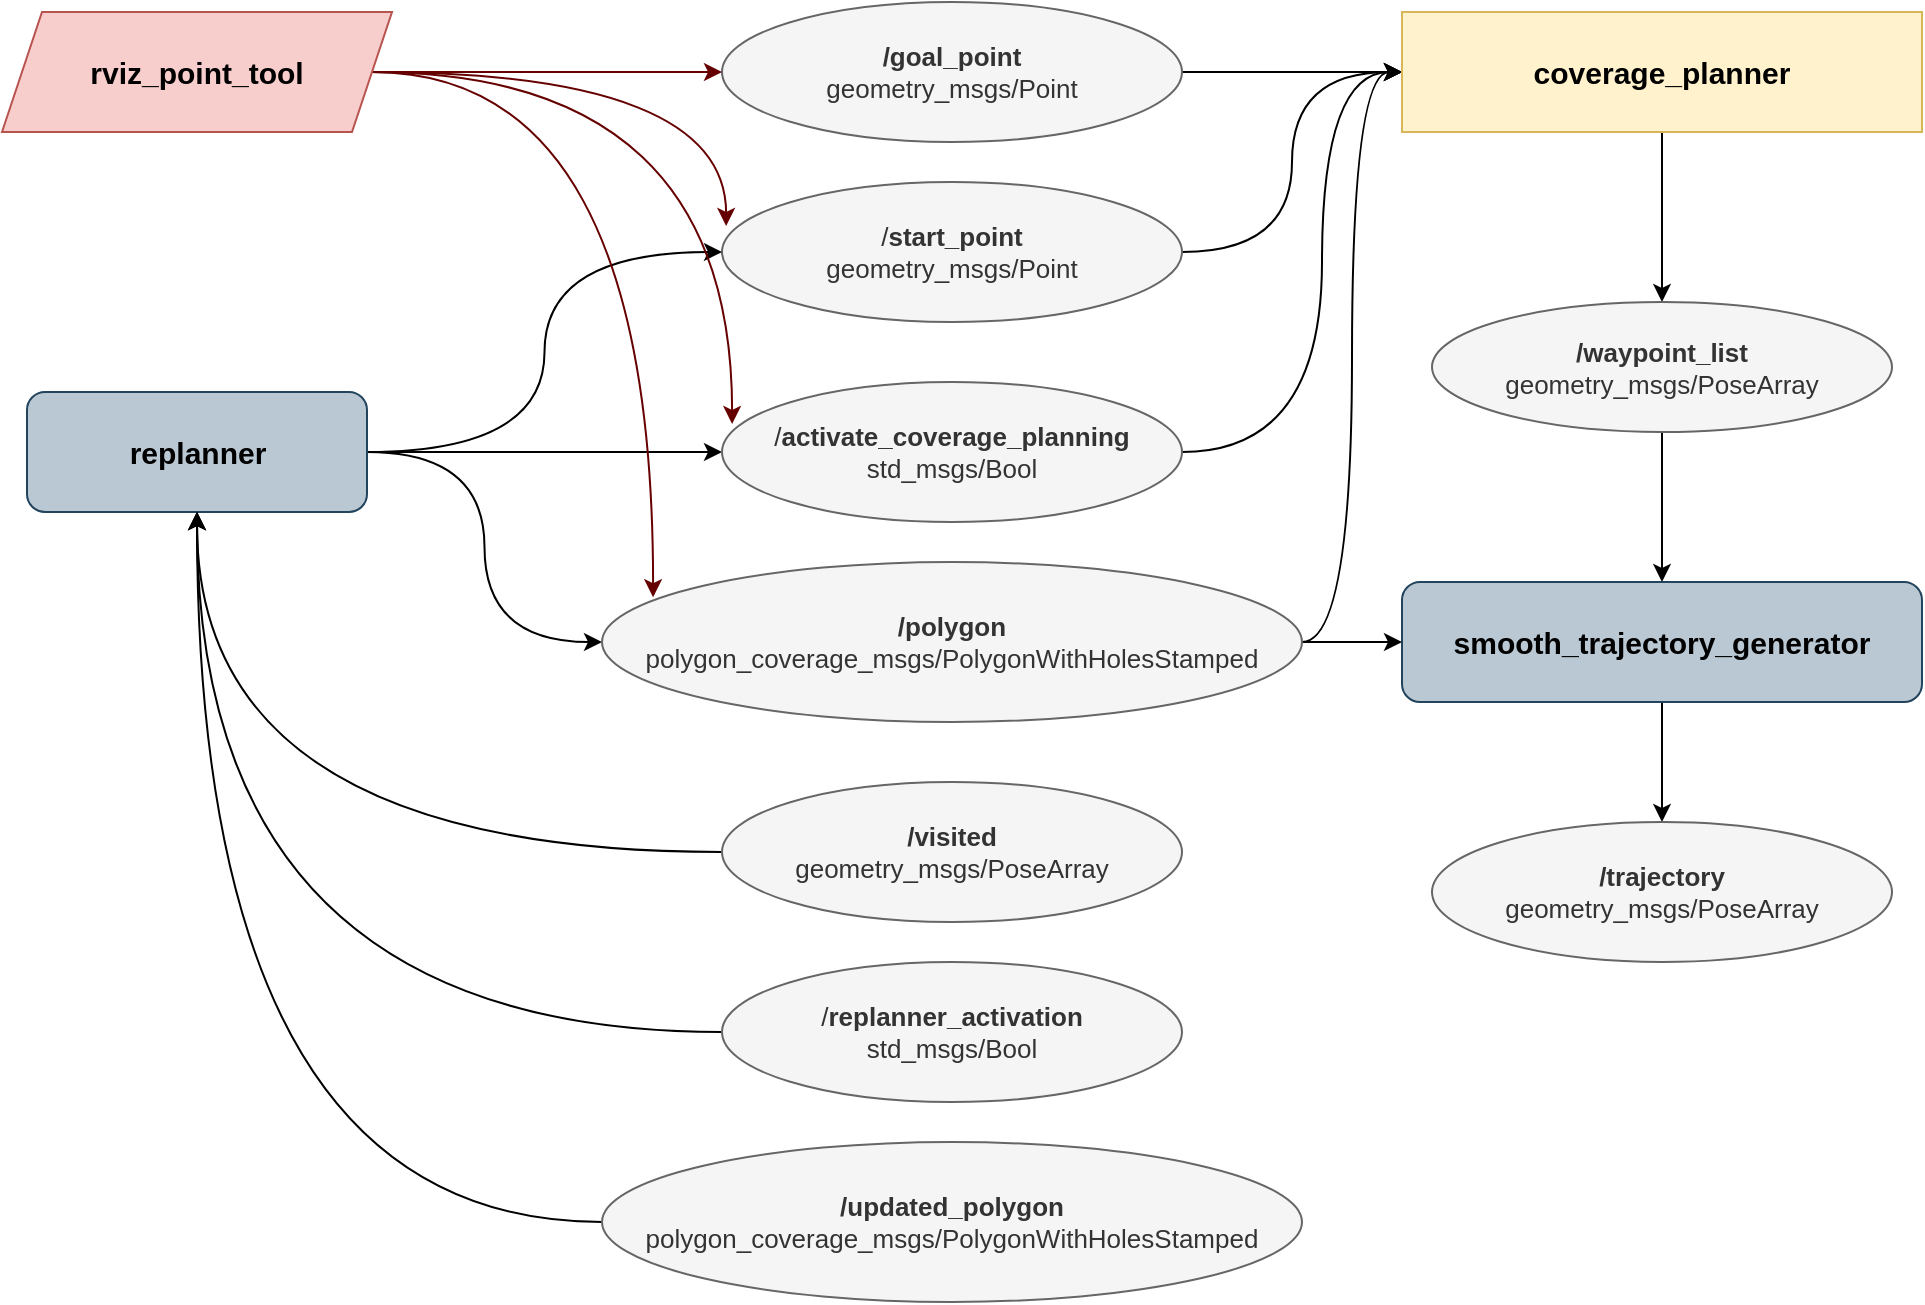 <mxfile version="21.3.7" type="device">
  <diagram name="Page-1" id="Lbyp8ivZwAoF35ZBQ6Mc">
    <mxGraphModel dx="1985" dy="1763" grid="1" gridSize="10" guides="1" tooltips="1" connect="1" arrows="1" fold="1" page="1" pageScale="1" pageWidth="850" pageHeight="1100" math="0" shadow="0">
      <root>
        <mxCell id="0" />
        <mxCell id="1" parent="0" />
        <mxCell id="r6mf9lwoFU5cMwTbuBvN-42" style="edgeStyle=orthogonalEdgeStyle;rounded=0;orthogonalLoop=1;jettySize=auto;html=1;exitX=1;exitY=0.5;exitDx=0;exitDy=0;entryX=0;entryY=0.5;entryDx=0;entryDy=0;curved=1;" edge="1" parent="1" source="r6mf9lwoFU5cMwTbuBvN-1" target="r6mf9lwoFU5cMwTbuBvN-40">
          <mxGeometry relative="1" as="geometry" />
        </mxCell>
        <mxCell id="r6mf9lwoFU5cMwTbuBvN-1" value="&lt;div style=&quot;font-size: 13px;&quot;&gt;/&lt;b style=&quot;font-size: 13px;&quot;&gt;start_point&lt;/b&gt;&lt;/div&gt;geometry_msgs/Point" style="ellipse;whiteSpace=wrap;html=1;fontSize=13;fillColor=#f5f5f5;strokeColor=#666666;fontColor=#333333;" vertex="1" parent="1">
          <mxGeometry x="230" y="20" width="230" height="70" as="geometry" />
        </mxCell>
        <mxCell id="r6mf9lwoFU5cMwTbuBvN-22" style="edgeStyle=orthogonalEdgeStyle;rounded=0;orthogonalLoop=1;jettySize=auto;html=1;exitX=1;exitY=0.5;exitDx=0;exitDy=0;entryX=0;entryY=0.5;entryDx=0;entryDy=0;curved=1;" edge="1" parent="1" source="r6mf9lwoFU5cMwTbuBvN-2" target="r6mf9lwoFU5cMwTbuBvN-10">
          <mxGeometry relative="1" as="geometry" />
        </mxCell>
        <mxCell id="r6mf9lwoFU5cMwTbuBvN-23" style="edgeStyle=orthogonalEdgeStyle;rounded=0;orthogonalLoop=1;jettySize=auto;html=1;exitX=1;exitY=0.5;exitDx=0;exitDy=0;entryX=0;entryY=0.5;entryDx=0;entryDy=0;curved=1;" edge="1" parent="1" source="r6mf9lwoFU5cMwTbuBvN-2" target="r6mf9lwoFU5cMwTbuBvN-9">
          <mxGeometry relative="1" as="geometry">
            <Array as="points">
              <mxPoint x="230" y="155" />
            </Array>
          </mxGeometry>
        </mxCell>
        <mxCell id="r6mf9lwoFU5cMwTbuBvN-25" style="edgeStyle=orthogonalEdgeStyle;rounded=0;orthogonalLoop=1;jettySize=auto;html=1;exitX=1;exitY=0.5;exitDx=0;exitDy=0;entryX=0;entryY=0.5;entryDx=0;entryDy=0;curved=1;" edge="1" parent="1" source="r6mf9lwoFU5cMwTbuBvN-2" target="r6mf9lwoFU5cMwTbuBvN-1">
          <mxGeometry relative="1" as="geometry" />
        </mxCell>
        <mxCell id="r6mf9lwoFU5cMwTbuBvN-2" value="&lt;div style=&quot;font-size: 15px;&quot;&gt;replanner&lt;/div&gt;" style="rounded=1;whiteSpace=wrap;html=1;fontSize=15;fontStyle=1;fillColor=#bac8d3;strokeColor=#23445d;" vertex="1" parent="1">
          <mxGeometry x="-117.5" y="125" width="170" height="60" as="geometry" />
        </mxCell>
        <mxCell id="r6mf9lwoFU5cMwTbuBvN-37" style="edgeStyle=orthogonalEdgeStyle;rounded=0;orthogonalLoop=1;jettySize=auto;html=1;exitX=0.5;exitY=1;exitDx=0;exitDy=0;entryX=0.5;entryY=0;entryDx=0;entryDy=0;" edge="1" parent="1" source="r6mf9lwoFU5cMwTbuBvN-4" target="r6mf9lwoFU5cMwTbuBvN-13">
          <mxGeometry relative="1" as="geometry" />
        </mxCell>
        <mxCell id="r6mf9lwoFU5cMwTbuBvN-4" value="&lt;div style=&quot;font-size: 15px;&quot;&gt;smooth_trajectory_generator&lt;/div&gt;" style="rounded=1;whiteSpace=wrap;html=1;fontSize=15;fontStyle=1;fillColor=#bac8d3;strokeColor=#23445d;" vertex="1" parent="1">
          <mxGeometry x="570" y="220" width="260" height="60" as="geometry" />
        </mxCell>
        <mxCell id="r6mf9lwoFU5cMwTbuBvN-35" style="edgeStyle=orthogonalEdgeStyle;rounded=0;orthogonalLoop=1;jettySize=auto;html=1;exitX=0.5;exitY=1;exitDx=0;exitDy=0;entryX=0.5;entryY=0;entryDx=0;entryDy=0;" edge="1" parent="1" source="r6mf9lwoFU5cMwTbuBvN-40" target="r6mf9lwoFU5cMwTbuBvN-12">
          <mxGeometry relative="1" as="geometry">
            <mxPoint x="700" y="-5" as="sourcePoint" />
          </mxGeometry>
        </mxCell>
        <mxCell id="r6mf9lwoFU5cMwTbuBvN-43" style="edgeStyle=orthogonalEdgeStyle;rounded=0;orthogonalLoop=1;jettySize=auto;html=1;exitX=1;exitY=0.5;exitDx=0;exitDy=0;" edge="1" parent="1" source="r6mf9lwoFU5cMwTbuBvN-8" target="r6mf9lwoFU5cMwTbuBvN-40">
          <mxGeometry relative="1" as="geometry" />
        </mxCell>
        <mxCell id="r6mf9lwoFU5cMwTbuBvN-8" value="&lt;div style=&quot;font-size: 13px;&quot;&gt;&lt;b style=&quot;font-size: 13px;&quot;&gt;/goal_point&lt;/b&gt;&lt;/div&gt;geometry_msgs/Point" style="ellipse;whiteSpace=wrap;html=1;fontSize=13;fillColor=#f5f5f5;strokeColor=#666666;fontColor=#333333;" vertex="1" parent="1">
          <mxGeometry x="230" y="-70" width="230" height="70" as="geometry" />
        </mxCell>
        <mxCell id="r6mf9lwoFU5cMwTbuBvN-33" style="edgeStyle=orthogonalEdgeStyle;rounded=0;orthogonalLoop=1;jettySize=auto;html=1;exitX=1;exitY=0.5;exitDx=0;exitDy=0;entryX=0;entryY=0.5;entryDx=0;entryDy=0;curved=1;" edge="1" parent="1" source="r6mf9lwoFU5cMwTbuBvN-9" target="r6mf9lwoFU5cMwTbuBvN-40">
          <mxGeometry relative="1" as="geometry">
            <mxPoint x="570" y="-35" as="targetPoint" />
            <Array as="points">
              <mxPoint x="530" y="155" />
              <mxPoint x="530" y="-35" />
            </Array>
          </mxGeometry>
        </mxCell>
        <mxCell id="r6mf9lwoFU5cMwTbuBvN-9" value="&lt;div style=&quot;font-size: 13px;&quot;&gt;/&lt;b style=&quot;font-size: 13px;&quot;&gt;activate_coverage_planning&lt;/b&gt;&lt;/div&gt;std_msgs/Bool" style="ellipse;whiteSpace=wrap;html=1;fontSize=13;fillColor=#f5f5f5;strokeColor=#666666;fontColor=#333333;" vertex="1" parent="1">
          <mxGeometry x="230" y="120" width="230" height="70" as="geometry" />
        </mxCell>
        <mxCell id="r6mf9lwoFU5cMwTbuBvN-34" style="edgeStyle=orthogonalEdgeStyle;rounded=0;orthogonalLoop=1;jettySize=auto;html=1;exitX=1;exitY=0.5;exitDx=0;exitDy=0;entryX=0;entryY=0.5;entryDx=0;entryDy=0;curved=1;" edge="1" parent="1" source="r6mf9lwoFU5cMwTbuBvN-10" target="r6mf9lwoFU5cMwTbuBvN-40">
          <mxGeometry relative="1" as="geometry">
            <mxPoint x="570" y="-35" as="targetPoint" />
          </mxGeometry>
        </mxCell>
        <mxCell id="r6mf9lwoFU5cMwTbuBvN-39" style="edgeStyle=orthogonalEdgeStyle;rounded=0;orthogonalLoop=1;jettySize=auto;html=1;exitX=1;exitY=0.5;exitDx=0;exitDy=0;entryX=0;entryY=0.5;entryDx=0;entryDy=0;curved=1;" edge="1" parent="1" source="r6mf9lwoFU5cMwTbuBvN-10" target="r6mf9lwoFU5cMwTbuBvN-4">
          <mxGeometry relative="1" as="geometry" />
        </mxCell>
        <mxCell id="r6mf9lwoFU5cMwTbuBvN-10" value="&lt;b style=&quot;font-size: 13px;&quot;&gt;/polygon&lt;/b&gt;&lt;br style=&quot;font-size: 13px;&quot;&gt;&lt;div style=&quot;font-size: 13px;&quot;&gt;polygon_coverage_msgs/PolygonWithHolesStamped&lt;/div&gt;" style="ellipse;whiteSpace=wrap;html=1;fontSize=13;fillColor=#f5f5f5;strokeColor=#666666;fontColor=#333333;" vertex="1" parent="1">
          <mxGeometry x="170" y="210" width="350" height="80" as="geometry" />
        </mxCell>
        <mxCell id="r6mf9lwoFU5cMwTbuBvN-36" style="edgeStyle=orthogonalEdgeStyle;rounded=0;orthogonalLoop=1;jettySize=auto;html=1;exitX=0.5;exitY=1;exitDx=0;exitDy=0;entryX=0.5;entryY=0;entryDx=0;entryDy=0;" edge="1" parent="1" source="r6mf9lwoFU5cMwTbuBvN-12" target="r6mf9lwoFU5cMwTbuBvN-4">
          <mxGeometry relative="1" as="geometry" />
        </mxCell>
        <mxCell id="r6mf9lwoFU5cMwTbuBvN-12" value="&lt;div style=&quot;font-size: 13px;&quot;&gt;&lt;b style=&quot;font-size: 13px;&quot;&gt;/waypoint_list&lt;/b&gt;&lt;/div&gt;geometry_msgs/PoseArray" style="ellipse;whiteSpace=wrap;html=1;fontSize=13;fillColor=#f5f5f5;strokeColor=#666666;fontColor=#333333;" vertex="1" parent="1">
          <mxGeometry x="585" y="80" width="230" height="65" as="geometry" />
        </mxCell>
        <mxCell id="r6mf9lwoFU5cMwTbuBvN-13" value="&lt;div style=&quot;font-size: 13px;&quot;&gt;&lt;b style=&quot;font-size: 13px;&quot;&gt;/trajectory&lt;/b&gt;&lt;/div&gt;geometry_msgs/PoseArray" style="ellipse;whiteSpace=wrap;html=1;fontSize=13;fillColor=#f5f5f5;strokeColor=#666666;fontColor=#333333;" vertex="1" parent="1">
          <mxGeometry x="585" y="340" width="230" height="70" as="geometry" />
        </mxCell>
        <mxCell id="r6mf9lwoFU5cMwTbuBvN-26" style="edgeStyle=orthogonalEdgeStyle;rounded=0;orthogonalLoop=1;jettySize=auto;html=1;curved=1;strokeColor=#660000;" edge="1" parent="1" source="r6mf9lwoFU5cMwTbuBvN-15" target="r6mf9lwoFU5cMwTbuBvN-8">
          <mxGeometry relative="1" as="geometry" />
        </mxCell>
        <mxCell id="r6mf9lwoFU5cMwTbuBvN-27" style="edgeStyle=orthogonalEdgeStyle;rounded=0;orthogonalLoop=1;jettySize=auto;html=1;exitX=1;exitY=0.5;exitDx=0;exitDy=0;entryX=0.009;entryY=0.314;entryDx=0;entryDy=0;entryPerimeter=0;curved=1;strokeColor=#660000;" edge="1" parent="1" source="r6mf9lwoFU5cMwTbuBvN-15" target="r6mf9lwoFU5cMwTbuBvN-1">
          <mxGeometry relative="1" as="geometry" />
        </mxCell>
        <mxCell id="r6mf9lwoFU5cMwTbuBvN-28" style="edgeStyle=orthogonalEdgeStyle;rounded=0;orthogonalLoop=1;jettySize=auto;html=1;exitX=1;exitY=0.5;exitDx=0;exitDy=0;entryX=0.022;entryY=0.3;entryDx=0;entryDy=0;entryPerimeter=0;curved=1;strokeColor=#660000;" edge="1" parent="1" source="r6mf9lwoFU5cMwTbuBvN-15" target="r6mf9lwoFU5cMwTbuBvN-9">
          <mxGeometry relative="1" as="geometry">
            <mxPoint x="230" y="140" as="targetPoint" />
          </mxGeometry>
        </mxCell>
        <mxCell id="r6mf9lwoFU5cMwTbuBvN-29" style="edgeStyle=orthogonalEdgeStyle;rounded=0;orthogonalLoop=1;jettySize=auto;html=1;exitX=1;exitY=0.5;exitDx=0;exitDy=0;entryX=0.073;entryY=0.22;entryDx=0;entryDy=0;entryPerimeter=0;curved=1;strokeColor=#660000;" edge="1" parent="1" source="r6mf9lwoFU5cMwTbuBvN-15" target="r6mf9lwoFU5cMwTbuBvN-10">
          <mxGeometry relative="1" as="geometry" />
        </mxCell>
        <mxCell id="r6mf9lwoFU5cMwTbuBvN-15" value="rviz_point_tool" style="shape=parallelogram;perimeter=parallelogramPerimeter;whiteSpace=wrap;html=1;fixedSize=1;fontSize=15;fontStyle=1;fillColor=#f8cecc;strokeColor=#b85450;" vertex="1" parent="1">
          <mxGeometry x="-130" y="-65" width="195" height="60" as="geometry" />
        </mxCell>
        <mxCell id="r6mf9lwoFU5cMwTbuBvN-21" style="edgeStyle=orthogonalEdgeStyle;rounded=0;orthogonalLoop=1;jettySize=auto;html=1;entryX=0.5;entryY=1;entryDx=0;entryDy=0;curved=1;" edge="1" parent="1" source="r6mf9lwoFU5cMwTbuBvN-16" target="r6mf9lwoFU5cMwTbuBvN-2">
          <mxGeometry relative="1" as="geometry" />
        </mxCell>
        <mxCell id="r6mf9lwoFU5cMwTbuBvN-16" value="&lt;div style=&quot;font-size: 13px;&quot;&gt;&lt;b style=&quot;font-size: 13px;&quot;&gt;/visited&lt;/b&gt;&lt;/div&gt;geometry_msgs/PoseArray" style="ellipse;whiteSpace=wrap;html=1;fontSize=13;fillColor=#f5f5f5;strokeColor=#666666;fontColor=#333333;" vertex="1" parent="1">
          <mxGeometry x="230" y="320" width="230" height="70" as="geometry" />
        </mxCell>
        <mxCell id="r6mf9lwoFU5cMwTbuBvN-38" style="edgeStyle=orthogonalEdgeStyle;rounded=0;orthogonalLoop=1;jettySize=auto;html=1;exitX=0;exitY=0.5;exitDx=0;exitDy=0;entryX=0.5;entryY=1;entryDx=0;entryDy=0;curved=1;" edge="1" parent="1" source="r6mf9lwoFU5cMwTbuBvN-17" target="r6mf9lwoFU5cMwTbuBvN-2">
          <mxGeometry relative="1" as="geometry" />
        </mxCell>
        <mxCell id="r6mf9lwoFU5cMwTbuBvN-17" value="&lt;div style=&quot;font-size: 13px;&quot;&gt;/&lt;b style=&quot;font-size: 13px;&quot;&gt;replanner_activation&lt;/b&gt;&lt;/div&gt;std_msgs/Bool" style="ellipse;whiteSpace=wrap;html=1;fontSize=13;fillColor=#f5f5f5;strokeColor=#666666;fontColor=#333333;" vertex="1" parent="1">
          <mxGeometry x="230" y="410" width="230" height="70" as="geometry" />
        </mxCell>
        <mxCell id="r6mf9lwoFU5cMwTbuBvN-20" style="edgeStyle=orthogonalEdgeStyle;rounded=0;orthogonalLoop=1;jettySize=auto;html=1;curved=1;" edge="1" parent="1" source="r6mf9lwoFU5cMwTbuBvN-18" target="r6mf9lwoFU5cMwTbuBvN-2">
          <mxGeometry relative="1" as="geometry" />
        </mxCell>
        <mxCell id="r6mf9lwoFU5cMwTbuBvN-18" value="&lt;b style=&quot;font-size: 13px;&quot;&gt;/updated_polygon&lt;/b&gt;&lt;br style=&quot;font-size: 13px;&quot;&gt;&lt;div style=&quot;font-size: 13px;&quot;&gt;polygon_coverage_msgs/PolygonWithHolesStamped&lt;/div&gt;" style="ellipse;whiteSpace=wrap;html=1;fontSize=13;fillColor=#f5f5f5;strokeColor=#666666;fontColor=#333333;" vertex="1" parent="1">
          <mxGeometry x="170" y="500" width="350" height="80" as="geometry" />
        </mxCell>
        <mxCell id="r6mf9lwoFU5cMwTbuBvN-40" value="&lt;div style=&quot;font-size: 15px;&quot;&gt;&lt;b style=&quot;font-size: 15px;&quot;&gt;coverage_planner&lt;/b&gt; &lt;br style=&quot;font-size: 15px;&quot;&gt;&lt;/div&gt;" style="rounded=0;whiteSpace=wrap;html=1;fillColor=#fff2cc;strokeColor=#d6b656;" vertex="1" parent="1">
          <mxGeometry x="570" y="-65" width="260" height="60" as="geometry" />
        </mxCell>
      </root>
    </mxGraphModel>
  </diagram>
</mxfile>
